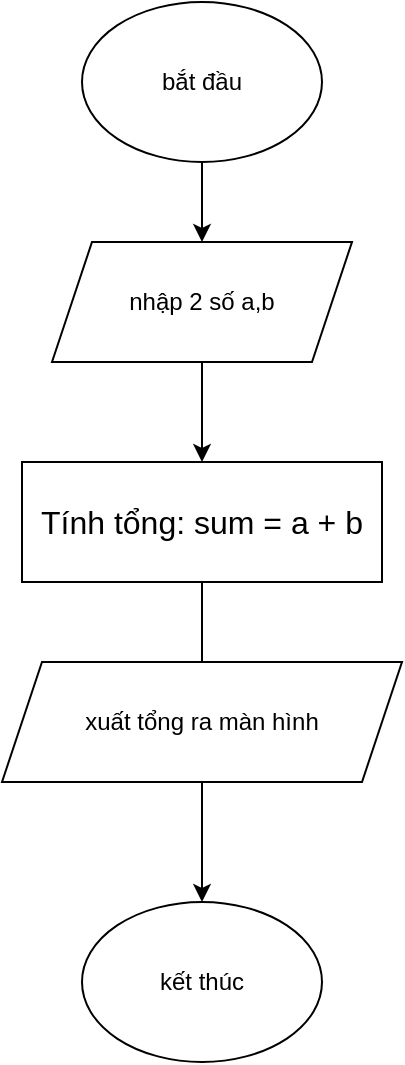 <mxfile version="28.2.7">
  <diagram name="Trang-1" id="WOx1bHadII19nMzjYdms">
    <mxGraphModel dx="1042" dy="527" grid="1" gridSize="10" guides="1" tooltips="1" connect="1" arrows="1" fold="1" page="1" pageScale="1" pageWidth="827" pageHeight="1169" math="0" shadow="0">
      <root>
        <mxCell id="0" />
        <mxCell id="1" parent="0" />
        <mxCell id="WZjOYKCV8iEkdAA37uVe-2" style="edgeStyle=orthogonalEdgeStyle;rounded=0;orthogonalLoop=1;jettySize=auto;html=1;" edge="1" parent="1" source="WZjOYKCV8iEkdAA37uVe-1">
          <mxGeometry relative="1" as="geometry">
            <mxPoint x="450" y="140" as="targetPoint" />
          </mxGeometry>
        </mxCell>
        <mxCell id="WZjOYKCV8iEkdAA37uVe-1" value="bắt đầu" style="ellipse;whiteSpace=wrap;html=1;" vertex="1" parent="1">
          <mxGeometry x="390" y="20" width="120" height="80" as="geometry" />
        </mxCell>
        <mxCell id="WZjOYKCV8iEkdAA37uVe-4" style="edgeStyle=orthogonalEdgeStyle;rounded=0;orthogonalLoop=1;jettySize=auto;html=1;" edge="1" parent="1" source="WZjOYKCV8iEkdAA37uVe-3">
          <mxGeometry relative="1" as="geometry">
            <mxPoint x="450" y="250" as="targetPoint" />
          </mxGeometry>
        </mxCell>
        <mxCell id="WZjOYKCV8iEkdAA37uVe-3" value="nhập 2 số a,b" style="shape=parallelogram;perimeter=parallelogramPerimeter;whiteSpace=wrap;html=1;fixedSize=1;" vertex="1" parent="1">
          <mxGeometry x="375" y="140" width="150" height="60" as="geometry" />
        </mxCell>
        <mxCell id="WZjOYKCV8iEkdAA37uVe-6" style="edgeStyle=orthogonalEdgeStyle;rounded=0;orthogonalLoop=1;jettySize=auto;html=1;" edge="1" parent="1" source="WZjOYKCV8iEkdAA37uVe-5">
          <mxGeometry relative="1" as="geometry">
            <mxPoint x="450" y="380" as="targetPoint" />
          </mxGeometry>
        </mxCell>
        <mxCell id="WZjOYKCV8iEkdAA37uVe-5" value="&lt;span style=&quot;font-family: Arial, sans-serif; font-size: 16px; text-align: start; white-space-collapse: preserve; background-color: rgb(255, 255, 255);&quot;&gt;Tính tổng: sum = a + b&lt;/span&gt;" style="rounded=0;whiteSpace=wrap;html=1;" vertex="1" parent="1">
          <mxGeometry x="360" y="250" width="180" height="60" as="geometry" />
        </mxCell>
        <mxCell id="WZjOYKCV8iEkdAA37uVe-9" style="edgeStyle=orthogonalEdgeStyle;rounded=0;orthogonalLoop=1;jettySize=auto;html=1;" edge="1" parent="1" source="WZjOYKCV8iEkdAA37uVe-8" target="WZjOYKCV8iEkdAA37uVe-10">
          <mxGeometry relative="1" as="geometry">
            <mxPoint x="450" y="450" as="targetPoint" />
          </mxGeometry>
        </mxCell>
        <mxCell id="WZjOYKCV8iEkdAA37uVe-8" value="xuất tổng ra màn hình" style="shape=parallelogram;perimeter=parallelogramPerimeter;whiteSpace=wrap;html=1;fixedSize=1;" vertex="1" parent="1">
          <mxGeometry x="350" y="350" width="200" height="60" as="geometry" />
        </mxCell>
        <mxCell id="WZjOYKCV8iEkdAA37uVe-10" value="kết thúc" style="ellipse;whiteSpace=wrap;html=1;" vertex="1" parent="1">
          <mxGeometry x="390" y="470" width="120" height="80" as="geometry" />
        </mxCell>
      </root>
    </mxGraphModel>
  </diagram>
</mxfile>
